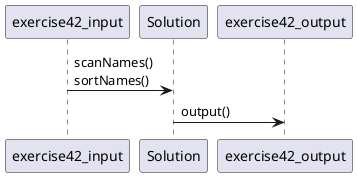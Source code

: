 @startuml
'https://plantuml.com/sequence-diagram


exercise42_input->Solution: scanNames()\nsortNames()
Solution->exercise42_output: output()

@enduml